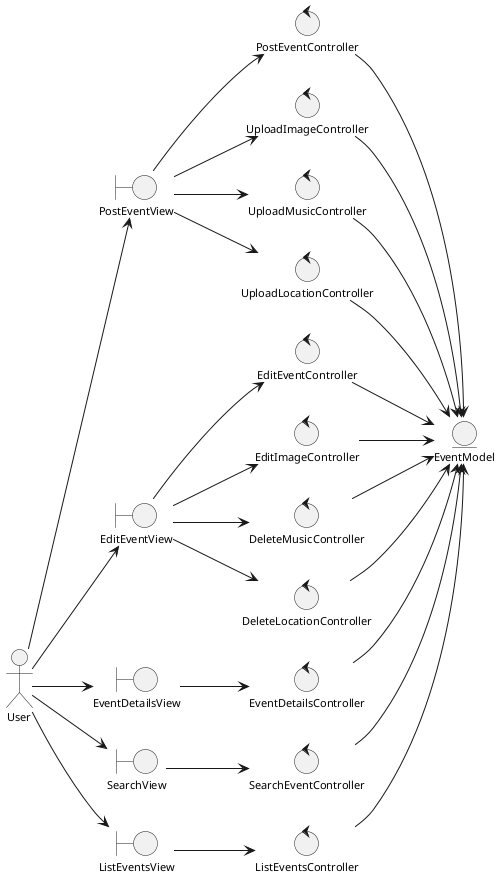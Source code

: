@startuml analysisClassDiagramEventsManagements
skinparam style strictuml
left to right direction
skinparam defaultTextAlignment center
skinparam defaultFontSize 11

actor "User" as user

entity "EventModel" as eventModel

boundary "PostEventView" as postEventView
boundary "EditEventView" as editEventView
boundary "EventDetailsView" as eventDetailsView
boundary "SearchView" as searchView
boundary "ListEventsView" as listEventsView

control "PostEventController" as postEventController
control "UploadImageController" as uploadImageController
control "UploadMusicController" as uploadMusicController
control "UploadLocationController" as uploadLocationController
control "EditEventController" as editEventController
control "EditImageController" as editImageController
control "DeleteMusicController" as deleteMusicController
control "DeleteLocationController" as deleteLocationController
control "EventDetailsController" as eventDetailsController
control "SearchEventController" as searchEventController
control "ListEventsController" as listEventsController

user --> postEventView
user --> editEventView
user --> eventDetailsView
user --> searchView
user --> listEventsView

postEventView --> postEventController
postEventView --> uploadImageController
postEventView --> uploadMusicController
postEventView --> uploadLocationController
editEventView --> editEventController
editEventView --> editImageController
editEventView --> deleteMusicController
editEventView --> deleteLocationController
eventDetailsView --> eventDetailsController
searchView --> searchEventController
listEventsView --> listEventsController

postEventController --> eventModel
uploadImageController --> eventModel
uploadMusicController --> eventModel
uploadLocationController --> eventModel
editImageController --> eventModel
deleteMusicController --> eventModel
deleteLocationController --> eventModel
editEventController --> eventModel
eventDetailsController --> eventModel
searchEventController --> eventModel
listEventsController --> eventModel

@enduml